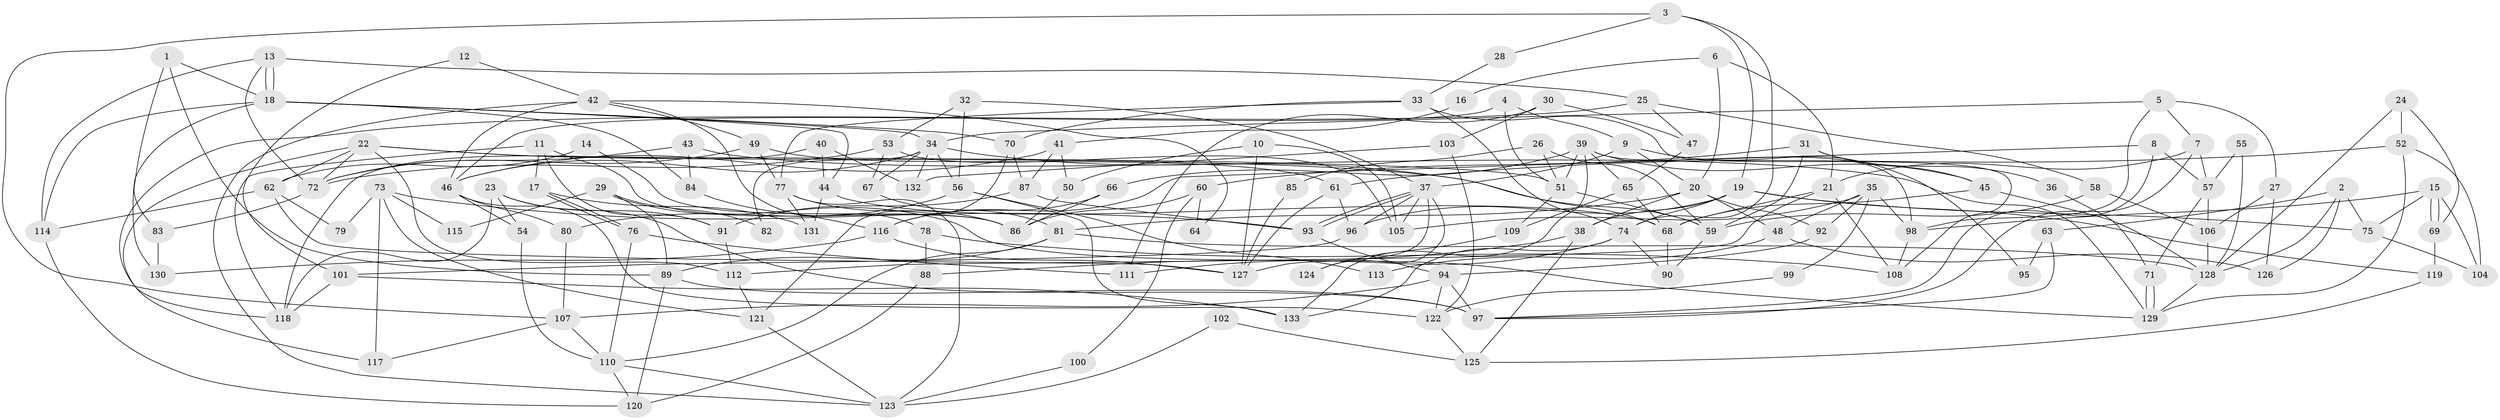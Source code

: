 // coarse degree distribution, {3: 0.21978021978021978, 5: 0.18681318681318682, 7: 0.12087912087912088, 4: 0.13186813186813187, 8: 0.07692307692307693, 6: 0.08791208791208792, 2: 0.13186813186813187, 11: 0.01098901098901099, 9: 0.03296703296703297}
// Generated by graph-tools (version 1.1) at 2025/41/03/06/25 10:41:55]
// undirected, 133 vertices, 266 edges
graph export_dot {
graph [start="1"]
  node [color=gray90,style=filled];
  1;
  2;
  3;
  4;
  5;
  6;
  7;
  8;
  9;
  10;
  11;
  12;
  13;
  14;
  15;
  16;
  17;
  18;
  19;
  20;
  21;
  22;
  23;
  24;
  25;
  26;
  27;
  28;
  29;
  30;
  31;
  32;
  33;
  34;
  35;
  36;
  37;
  38;
  39;
  40;
  41;
  42;
  43;
  44;
  45;
  46;
  47;
  48;
  49;
  50;
  51;
  52;
  53;
  54;
  55;
  56;
  57;
  58;
  59;
  60;
  61;
  62;
  63;
  64;
  65;
  66;
  67;
  68;
  69;
  70;
  71;
  72;
  73;
  74;
  75;
  76;
  77;
  78;
  79;
  80;
  81;
  82;
  83;
  84;
  85;
  86;
  87;
  88;
  89;
  90;
  91;
  92;
  93;
  94;
  95;
  96;
  97;
  98;
  99;
  100;
  101;
  102;
  103;
  104;
  105;
  106;
  107;
  108;
  109;
  110;
  111;
  112;
  113;
  114;
  115;
  116;
  117;
  118;
  119;
  120;
  121;
  122;
  123;
  124;
  125;
  126;
  127;
  128;
  129;
  130;
  131;
  132;
  133;
  1 -- 18;
  1 -- 83;
  1 -- 89;
  2 -- 75;
  2 -- 128;
  2 -- 63;
  2 -- 126;
  3 -- 107;
  3 -- 74;
  3 -- 19;
  3 -- 28;
  4 -- 51;
  4 -- 46;
  4 -- 9;
  5 -- 34;
  5 -- 98;
  5 -- 7;
  5 -- 27;
  6 -- 20;
  6 -- 21;
  6 -- 16;
  7 -- 97;
  7 -- 21;
  7 -- 57;
  8 -- 97;
  8 -- 57;
  8 -- 116;
  9 -- 37;
  9 -- 20;
  9 -- 95;
  10 -- 127;
  10 -- 105;
  10 -- 50;
  11 -- 91;
  11 -- 118;
  11 -- 17;
  11 -- 86;
  12 -- 42;
  12 -- 101;
  13 -- 18;
  13 -- 18;
  13 -- 114;
  13 -- 25;
  13 -- 72;
  14 -- 86;
  14 -- 62;
  15 -- 104;
  15 -- 69;
  15 -- 69;
  15 -- 75;
  15 -- 98;
  16 -- 41;
  17 -- 76;
  17 -- 76;
  17 -- 131;
  18 -- 70;
  18 -- 34;
  18 -- 44;
  18 -- 84;
  18 -- 114;
  18 -- 130;
  19 -- 96;
  19 -- 38;
  19 -- 74;
  19 -- 75;
  19 -- 119;
  20 -- 38;
  20 -- 48;
  20 -- 81;
  20 -- 92;
  21 -- 108;
  21 -- 68;
  21 -- 112;
  22 -- 72;
  22 -- 117;
  22 -- 51;
  22 -- 59;
  22 -- 62;
  22 -- 112;
  23 -- 91;
  23 -- 118;
  23 -- 54;
  23 -- 97;
  24 -- 128;
  24 -- 52;
  24 -- 69;
  25 -- 58;
  25 -- 47;
  25 -- 118;
  26 -- 51;
  26 -- 59;
  26 -- 85;
  27 -- 126;
  27 -- 106;
  28 -- 33;
  29 -- 89;
  29 -- 129;
  29 -- 82;
  29 -- 115;
  30 -- 47;
  30 -- 111;
  30 -- 103;
  31 -- 59;
  31 -- 45;
  31 -- 36;
  31 -- 60;
  32 -- 56;
  32 -- 37;
  32 -- 53;
  33 -- 74;
  33 -- 77;
  33 -- 70;
  33 -- 108;
  34 -- 46;
  34 -- 56;
  34 -- 67;
  34 -- 68;
  34 -- 82;
  34 -- 132;
  35 -- 105;
  35 -- 98;
  35 -- 48;
  35 -- 92;
  35 -- 99;
  36 -- 71;
  37 -- 93;
  37 -- 93;
  37 -- 96;
  37 -- 105;
  37 -- 124;
  37 -- 127;
  38 -- 88;
  38 -- 125;
  39 -- 45;
  39 -- 66;
  39 -- 51;
  39 -- 65;
  39 -- 98;
  39 -- 133;
  40 -- 44;
  40 -- 132;
  40 -- 118;
  41 -- 50;
  41 -- 87;
  41 -- 46;
  42 -- 123;
  42 -- 46;
  42 -- 49;
  42 -- 64;
  42 -- 78;
  43 -- 84;
  43 -- 72;
  43 -- 129;
  44 -- 68;
  44 -- 131;
  45 -- 68;
  45 -- 128;
  46 -- 80;
  46 -- 54;
  46 -- 122;
  47 -- 65;
  48 -- 113;
  48 -- 126;
  49 -- 72;
  49 -- 61;
  49 -- 77;
  50 -- 86;
  51 -- 59;
  51 -- 109;
  52 -- 61;
  52 -- 129;
  52 -- 104;
  53 -- 67;
  53 -- 72;
  53 -- 105;
  54 -- 110;
  55 -- 128;
  55 -- 57;
  56 -- 133;
  56 -- 80;
  56 -- 113;
  57 -- 106;
  57 -- 71;
  58 -- 59;
  58 -- 106;
  59 -- 90;
  60 -- 86;
  60 -- 64;
  60 -- 100;
  61 -- 127;
  61 -- 96;
  62 -- 114;
  62 -- 79;
  62 -- 127;
  63 -- 97;
  63 -- 95;
  65 -- 68;
  65 -- 109;
  66 -- 116;
  66 -- 86;
  67 -- 81;
  68 -- 90;
  69 -- 119;
  70 -- 121;
  70 -- 87;
  71 -- 129;
  71 -- 129;
  72 -- 83;
  73 -- 93;
  73 -- 121;
  73 -- 79;
  73 -- 115;
  73 -- 117;
  74 -- 90;
  74 -- 111;
  74 -- 133;
  75 -- 104;
  76 -- 110;
  76 -- 111;
  77 -- 131;
  77 -- 86;
  77 -- 123;
  78 -- 108;
  78 -- 88;
  80 -- 107;
  81 -- 89;
  81 -- 110;
  81 -- 128;
  83 -- 130;
  84 -- 116;
  85 -- 127;
  87 -- 93;
  87 -- 91;
  88 -- 120;
  89 -- 97;
  89 -- 120;
  91 -- 112;
  92 -- 94;
  93 -- 94;
  94 -- 122;
  94 -- 97;
  94 -- 107;
  96 -- 101;
  98 -- 108;
  99 -- 122;
  100 -- 123;
  101 -- 118;
  101 -- 133;
  102 -- 125;
  102 -- 123;
  103 -- 122;
  103 -- 132;
  106 -- 128;
  107 -- 110;
  107 -- 117;
  109 -- 124;
  110 -- 120;
  110 -- 123;
  112 -- 121;
  114 -- 120;
  116 -- 127;
  116 -- 130;
  119 -- 125;
  121 -- 123;
  122 -- 125;
  128 -- 129;
}
